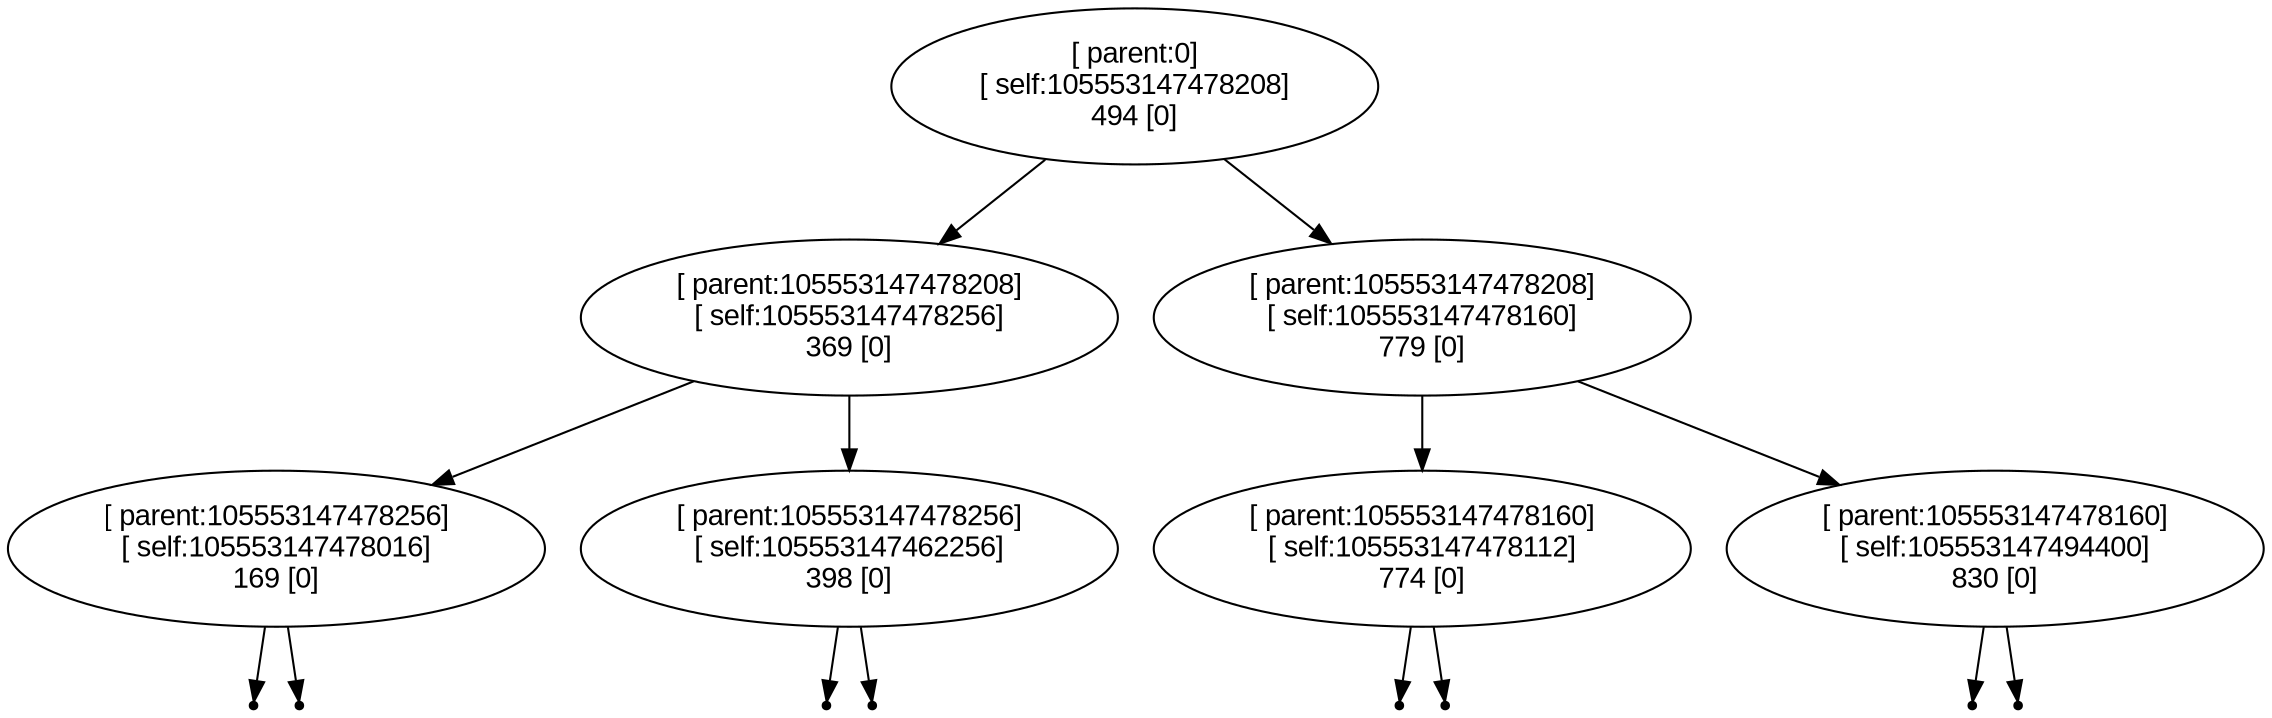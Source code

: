 digraph BST {
    node [fontname="Arial"];
    "[ parent:0]
[ self:105553147478208]
494 [0]" -> "[ parent:105553147478208]
[ self:105553147478256]
369 [0]";
    "[ parent:0]
[ self:105553147478208]
494 [0]" -> "[ parent:105553147478208]
[ self:105553147478160]
779 [0]";
    "[ parent:105553147478208]
[ self:105553147478256]
369 [0]" -> "[ parent:105553147478256]
[ self:105553147478016]
169 [0]";
    "[ parent:105553147478208]
[ self:105553147478256]
369 [0]" -> "[ parent:105553147478256]
[ self:105553147462256]
398 [0]";
    null26 [shape=point];
    "[ parent:105553147478256]
[ self:105553147478016]
169 [0]" -> "null26"
    null27 [shape=point];
    "[ parent:105553147478256]
[ self:105553147478016]
169 [0]" -> "null27"
    null28 [shape=point];
    "[ parent:105553147478256]
[ self:105553147462256]
398 [0]" -> "null28"
    null29 [shape=point];
    "[ parent:105553147478256]
[ self:105553147462256]
398 [0]" -> "null29"
    "[ parent:105553147478208]
[ self:105553147478160]
779 [0]" -> "[ parent:105553147478160]
[ self:105553147478112]
774 [0]";
    "[ parent:105553147478208]
[ self:105553147478160]
779 [0]" -> "[ parent:105553147478160]
[ self:105553147494400]
830 [0]";
    null30 [shape=point];
    "[ parent:105553147478160]
[ self:105553147478112]
774 [0]" -> "null30"
    null31 [shape=point];
    "[ parent:105553147478160]
[ self:105553147478112]
774 [0]" -> "null31"
    null32 [shape=point];
    "[ parent:105553147478160]
[ self:105553147494400]
830 [0]" -> "null32"
    null33 [shape=point];
    "[ parent:105553147478160]
[ self:105553147494400]
830 [0]" -> "null33"
}
